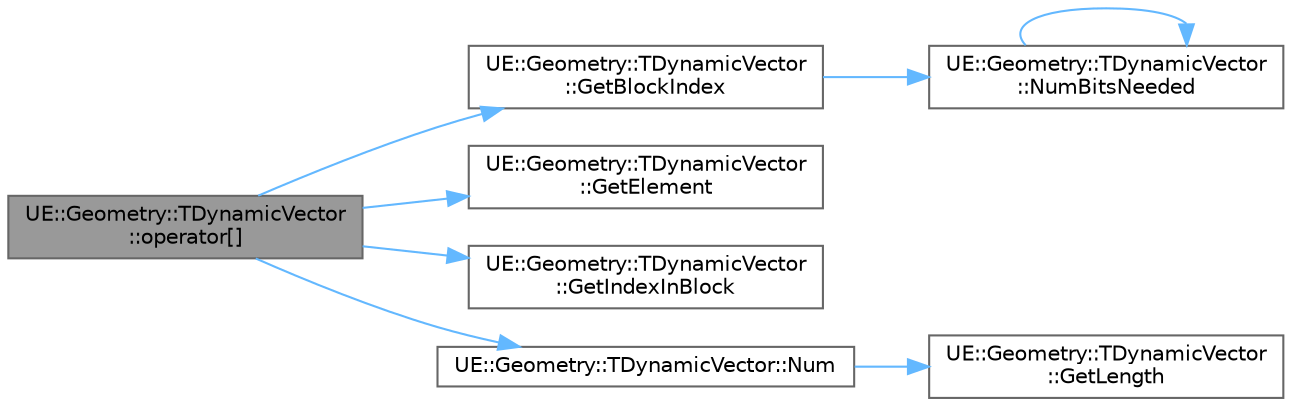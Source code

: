 digraph "UE::Geometry::TDynamicVector::operator[]"
{
 // INTERACTIVE_SVG=YES
 // LATEX_PDF_SIZE
  bgcolor="transparent";
  edge [fontname=Helvetica,fontsize=10,labelfontname=Helvetica,labelfontsize=10];
  node [fontname=Helvetica,fontsize=10,shape=box,height=0.2,width=0.4];
  rankdir="LR";
  Node1 [id="Node000001",label="UE::Geometry::TDynamicVector\l::operator[]",height=0.2,width=0.4,color="gray40", fillcolor="grey60", style="filled", fontcolor="black",tooltip=" "];
  Node1 -> Node2 [id="edge1_Node000001_Node000002",color="steelblue1",style="solid",tooltip=" "];
  Node2 [id="Node000002",label="UE::Geometry::TDynamicVector\l::GetBlockIndex",height=0.2,width=0.4,color="grey40", fillcolor="white", style="filled",URL="$d0/deb/classUE_1_1Geometry_1_1TDynamicVector.html#aad0311f38063c93df635516645ed7bf8",tooltip=" "];
  Node2 -> Node3 [id="edge2_Node000002_Node000003",color="steelblue1",style="solid",tooltip=" "];
  Node3 [id="Node000003",label="UE::Geometry::TDynamicVector\l::NumBitsNeeded",height=0.2,width=0.4,color="grey40", fillcolor="white", style="filled",URL="$d0/deb/classUE_1_1Geometry_1_1TDynamicVector.html#a1395eef9769b09f0e5e08c5b06212c09",tooltip=" "];
  Node3 -> Node3 [id="edge3_Node000003_Node000003",color="steelblue1",style="solid",tooltip=" "];
  Node1 -> Node4 [id="edge4_Node000001_Node000004",color="steelblue1",style="solid",tooltip=" "];
  Node4 [id="Node000004",label="UE::Geometry::TDynamicVector\l::GetElement",height=0.2,width=0.4,color="grey40", fillcolor="white", style="filled",URL="$d0/deb/classUE_1_1Geometry_1_1TDynamicVector.html#aae50b807427fc2f0da7cf754b86e24c5",tooltip=" "];
  Node1 -> Node5 [id="edge5_Node000001_Node000005",color="steelblue1",style="solid",tooltip=" "];
  Node5 [id="Node000005",label="UE::Geometry::TDynamicVector\l::GetIndexInBlock",height=0.2,width=0.4,color="grey40", fillcolor="white", style="filled",URL="$d0/deb/classUE_1_1Geometry_1_1TDynamicVector.html#a2179e021790c17c761d232d3cf4b3865",tooltip=" "];
  Node1 -> Node6 [id="edge6_Node000001_Node000006",color="steelblue1",style="solid",tooltip=" "];
  Node6 [id="Node000006",label="UE::Geometry::TDynamicVector::Num",height=0.2,width=0.4,color="grey40", fillcolor="white", style="filled",URL="$d0/deb/classUE_1_1Geometry_1_1TDynamicVector.html#a5bad63c58a8627fbf6bd98a90f71c051",tooltip=" "];
  Node6 -> Node7 [id="edge7_Node000006_Node000007",color="steelblue1",style="solid",tooltip=" "];
  Node7 [id="Node000007",label="UE::Geometry::TDynamicVector\l::GetLength",height=0.2,width=0.4,color="grey40", fillcolor="white", style="filled",URL="$d0/deb/classUE_1_1Geometry_1_1TDynamicVector.html#ae4165ec390ba23a184ef89cf3ea025d0",tooltip=" "];
}
